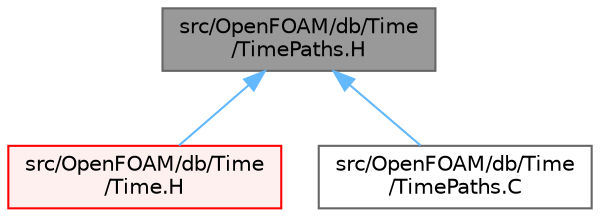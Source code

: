 digraph "src/OpenFOAM/db/Time/TimePaths.H"
{
 // LATEX_PDF_SIZE
  bgcolor="transparent";
  edge [fontname=Helvetica,fontsize=10,labelfontname=Helvetica,labelfontsize=10];
  node [fontname=Helvetica,fontsize=10,shape=box,height=0.2,width=0.4];
  Node1 [id="Node000001",label="src/OpenFOAM/db/Time\l/TimePaths.H",height=0.2,width=0.4,color="gray40", fillcolor="grey60", style="filled", fontcolor="black",tooltip=" "];
  Node1 -> Node2 [id="edge1_Node000001_Node000002",dir="back",color="steelblue1",style="solid",tooltip=" "];
  Node2 [id="Node000002",label="src/OpenFOAM/db/Time\l/Time.H",height=0.2,width=0.4,color="red", fillcolor="#FFF0F0", style="filled",URL="$Time_8H.html",tooltip=" "];
  Node1 -> Node1308 [id="edge2_Node000001_Node001308",dir="back",color="steelblue1",style="solid",tooltip=" "];
  Node1308 [id="Node001308",label="src/OpenFOAM/db/Time\l/TimePaths.C",height=0.2,width=0.4,color="grey40", fillcolor="white", style="filled",URL="$TimePaths_8C.html",tooltip=" "];
}
